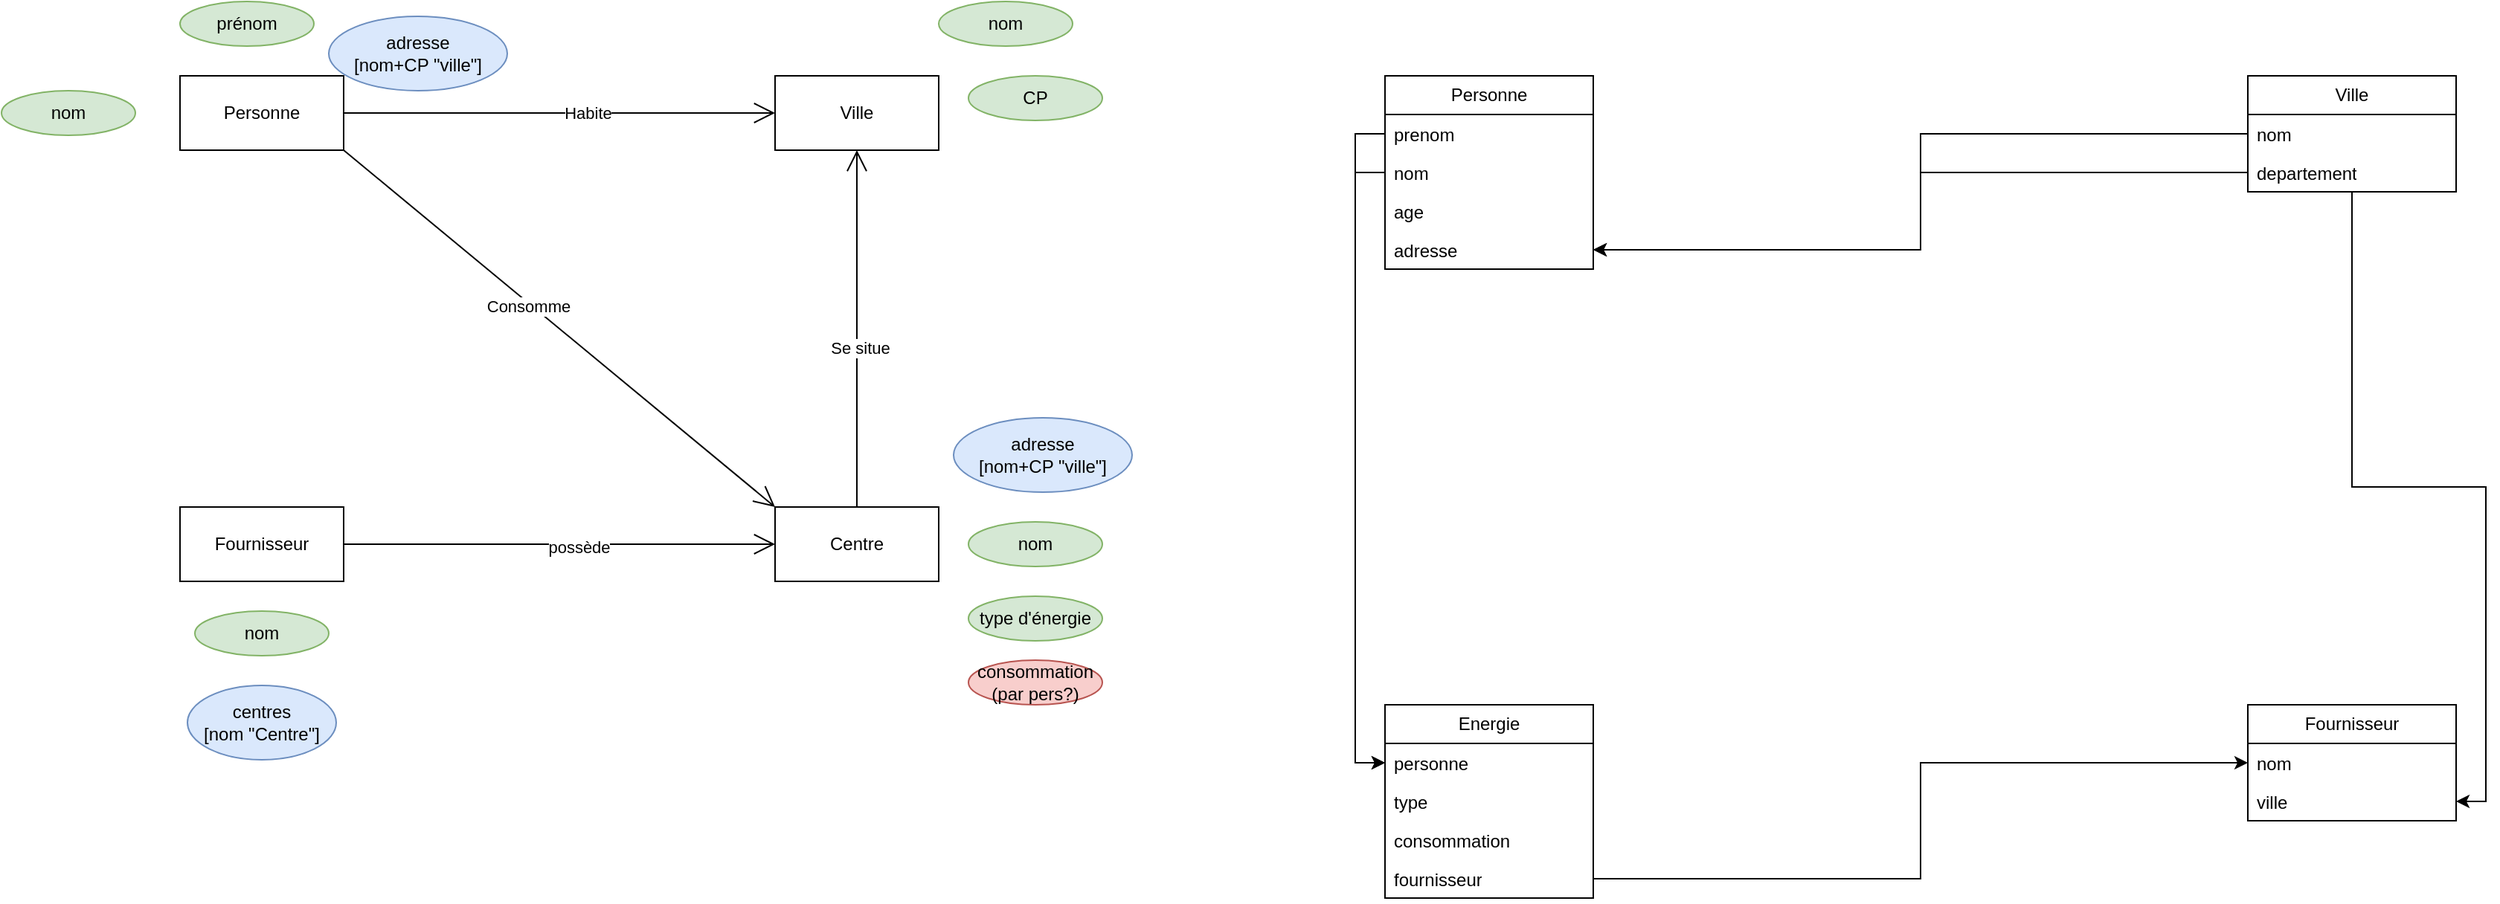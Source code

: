 <mxfile version="21.1.6" type="github">
  <diagram name="Page-1" id="uFc3wt5DRvpmi0hu2D3P">
    <mxGraphModel dx="2849" dy="549" grid="1" gridSize="10" guides="1" tooltips="1" connect="1" arrows="1" fold="1" page="1" pageScale="1" pageWidth="827" pageHeight="1169" math="0" shadow="0">
      <root>
        <mxCell id="0" />
        <mxCell id="1" parent="0" />
        <mxCell id="fsmJSEDjG4c9rynLM_BQ-1" value="Personne" style="swimlane;fontStyle=0;childLayout=stackLayout;horizontal=1;startSize=26;fillColor=none;horizontalStack=0;resizeParent=1;resizeParentMax=0;resizeLast=0;collapsible=1;marginBottom=0;whiteSpace=wrap;html=1;" vertex="1" parent="1">
          <mxGeometry x="40" y="100" width="140" height="130" as="geometry" />
        </mxCell>
        <mxCell id="fsmJSEDjG4c9rynLM_BQ-2" value="prenom" style="text;strokeColor=none;fillColor=none;align=left;verticalAlign=top;spacingLeft=4;spacingRight=4;overflow=hidden;rotatable=0;points=[[0,0.5],[1,0.5]];portConstraint=eastwest;whiteSpace=wrap;html=1;" vertex="1" parent="fsmJSEDjG4c9rynLM_BQ-1">
          <mxGeometry y="26" width="140" height="26" as="geometry" />
        </mxCell>
        <mxCell id="fsmJSEDjG4c9rynLM_BQ-5" value="nom" style="text;strokeColor=none;fillColor=none;align=left;verticalAlign=top;spacingLeft=4;spacingRight=4;overflow=hidden;rotatable=0;points=[[0,0.5],[1,0.5]];portConstraint=eastwest;whiteSpace=wrap;html=1;" vertex="1" parent="fsmJSEDjG4c9rynLM_BQ-1">
          <mxGeometry y="52" width="140" height="26" as="geometry" />
        </mxCell>
        <mxCell id="fsmJSEDjG4c9rynLM_BQ-3" value="age" style="text;strokeColor=none;fillColor=none;align=left;verticalAlign=top;spacingLeft=4;spacingRight=4;overflow=hidden;rotatable=0;points=[[0,0.5],[1,0.5]];portConstraint=eastwest;whiteSpace=wrap;html=1;" vertex="1" parent="fsmJSEDjG4c9rynLM_BQ-1">
          <mxGeometry y="78" width="140" height="26" as="geometry" />
        </mxCell>
        <mxCell id="fsmJSEDjG4c9rynLM_BQ-4" value="adresse" style="text;strokeColor=none;fillColor=none;align=left;verticalAlign=top;spacingLeft=4;spacingRight=4;overflow=hidden;rotatable=0;points=[[0,0.5],[1,0.5]];portConstraint=eastwest;whiteSpace=wrap;html=1;" vertex="1" parent="fsmJSEDjG4c9rynLM_BQ-1">
          <mxGeometry y="104" width="140" height="26" as="geometry" />
        </mxCell>
        <mxCell id="fsmJSEDjG4c9rynLM_BQ-6" value="Energie" style="swimlane;fontStyle=0;childLayout=stackLayout;horizontal=1;startSize=26;fillColor=none;horizontalStack=0;resizeParent=1;resizeParentMax=0;resizeLast=0;collapsible=1;marginBottom=0;whiteSpace=wrap;html=1;" vertex="1" parent="1">
          <mxGeometry x="40" y="523" width="140" height="130" as="geometry" />
        </mxCell>
        <mxCell id="fsmJSEDjG4c9rynLM_BQ-7" value="&lt;div&gt;personne&lt;/div&gt;&lt;div&gt;&lt;br&gt;&lt;/div&gt;" style="text;strokeColor=none;fillColor=none;align=left;verticalAlign=top;spacingLeft=4;spacingRight=4;overflow=hidden;rotatable=0;points=[[0,0.5],[1,0.5]];portConstraint=eastwest;whiteSpace=wrap;html=1;" vertex="1" parent="fsmJSEDjG4c9rynLM_BQ-6">
          <mxGeometry y="26" width="140" height="26" as="geometry" />
        </mxCell>
        <mxCell id="fsmJSEDjG4c9rynLM_BQ-21" value="type" style="text;strokeColor=none;fillColor=none;align=left;verticalAlign=top;spacingLeft=4;spacingRight=4;overflow=hidden;rotatable=0;points=[[0,0.5],[1,0.5]];portConstraint=eastwest;whiteSpace=wrap;html=1;" vertex="1" parent="fsmJSEDjG4c9rynLM_BQ-6">
          <mxGeometry y="52" width="140" height="26" as="geometry" />
        </mxCell>
        <mxCell id="fsmJSEDjG4c9rynLM_BQ-8" value="consommation" style="text;strokeColor=none;fillColor=none;align=left;verticalAlign=top;spacingLeft=4;spacingRight=4;overflow=hidden;rotatable=0;points=[[0,0.5],[1,0.5]];portConstraint=eastwest;whiteSpace=wrap;html=1;" vertex="1" parent="fsmJSEDjG4c9rynLM_BQ-6">
          <mxGeometry y="78" width="140" height="26" as="geometry" />
        </mxCell>
        <mxCell id="fsmJSEDjG4c9rynLM_BQ-9" value="fournisseur" style="text;strokeColor=none;fillColor=none;align=left;verticalAlign=top;spacingLeft=4;spacingRight=4;overflow=hidden;rotatable=0;points=[[0,0.5],[1,0.5]];portConstraint=eastwest;whiteSpace=wrap;html=1;" vertex="1" parent="fsmJSEDjG4c9rynLM_BQ-6">
          <mxGeometry y="104" width="140" height="26" as="geometry" />
        </mxCell>
        <mxCell id="fsmJSEDjG4c9rynLM_BQ-19" style="edgeStyle=orthogonalEdgeStyle;rounded=0;orthogonalLoop=1;jettySize=auto;html=1;entryX=1;entryY=0.5;entryDx=0;entryDy=0;" edge="1" parent="1" source="fsmJSEDjG4c9rynLM_BQ-10" target="fsmJSEDjG4c9rynLM_BQ-17">
          <mxGeometry relative="1" as="geometry" />
        </mxCell>
        <mxCell id="fsmJSEDjG4c9rynLM_BQ-10" value="Ville" style="swimlane;fontStyle=0;childLayout=stackLayout;horizontal=1;startSize=26;fillColor=none;horizontalStack=0;resizeParent=1;resizeParentMax=0;resizeLast=0;collapsible=1;marginBottom=0;whiteSpace=wrap;html=1;" vertex="1" parent="1">
          <mxGeometry x="620" y="100" width="140" height="78" as="geometry" />
        </mxCell>
        <mxCell id="fsmJSEDjG4c9rynLM_BQ-11" value="nom" style="text;strokeColor=none;fillColor=none;align=left;verticalAlign=top;spacingLeft=4;spacingRight=4;overflow=hidden;rotatable=0;points=[[0,0.5],[1,0.5]];portConstraint=eastwest;whiteSpace=wrap;html=1;" vertex="1" parent="fsmJSEDjG4c9rynLM_BQ-10">
          <mxGeometry y="26" width="140" height="26" as="geometry" />
        </mxCell>
        <mxCell id="fsmJSEDjG4c9rynLM_BQ-12" value="&lt;div&gt;departement&lt;/div&gt;&lt;div&gt;&lt;br&gt;&lt;/div&gt;" style="text;strokeColor=none;fillColor=none;align=left;verticalAlign=top;spacingLeft=4;spacingRight=4;overflow=hidden;rotatable=0;points=[[0,0.5],[1,0.5]];portConstraint=eastwest;whiteSpace=wrap;html=1;" vertex="1" parent="fsmJSEDjG4c9rynLM_BQ-10">
          <mxGeometry y="52" width="140" height="26" as="geometry" />
        </mxCell>
        <mxCell id="fsmJSEDjG4c9rynLM_BQ-15" value="Fournisseur" style="swimlane;fontStyle=0;childLayout=stackLayout;horizontal=1;startSize=26;fillColor=none;horizontalStack=0;resizeParent=1;resizeParentMax=0;resizeLast=0;collapsible=1;marginBottom=0;whiteSpace=wrap;html=1;" vertex="1" parent="1">
          <mxGeometry x="620" y="523" width="140" height="78" as="geometry" />
        </mxCell>
        <mxCell id="fsmJSEDjG4c9rynLM_BQ-16" value="nom" style="text;strokeColor=none;fillColor=none;align=left;verticalAlign=top;spacingLeft=4;spacingRight=4;overflow=hidden;rotatable=0;points=[[0,0.5],[1,0.5]];portConstraint=eastwest;whiteSpace=wrap;html=1;" vertex="1" parent="fsmJSEDjG4c9rynLM_BQ-15">
          <mxGeometry y="26" width="140" height="26" as="geometry" />
        </mxCell>
        <mxCell id="fsmJSEDjG4c9rynLM_BQ-17" value="ville" style="text;strokeColor=none;fillColor=none;align=left;verticalAlign=top;spacingLeft=4;spacingRight=4;overflow=hidden;rotatable=0;points=[[0,0.5],[1,0.5]];portConstraint=eastwest;whiteSpace=wrap;html=1;" vertex="1" parent="fsmJSEDjG4c9rynLM_BQ-15">
          <mxGeometry y="52" width="140" height="26" as="geometry" />
        </mxCell>
        <mxCell id="fsmJSEDjG4c9rynLM_BQ-20" style="edgeStyle=orthogonalEdgeStyle;rounded=0;orthogonalLoop=1;jettySize=auto;html=1;entryX=0;entryY=0.5;entryDx=0;entryDy=0;" edge="1" parent="1" source="fsmJSEDjG4c9rynLM_BQ-9" target="fsmJSEDjG4c9rynLM_BQ-16">
          <mxGeometry relative="1" as="geometry" />
        </mxCell>
        <mxCell id="fsmJSEDjG4c9rynLM_BQ-22" style="edgeStyle=orthogonalEdgeStyle;rounded=0;orthogonalLoop=1;jettySize=auto;html=1;entryX=0;entryY=0.5;entryDx=0;entryDy=0;" edge="1" parent="1" source="fsmJSEDjG4c9rynLM_BQ-2" target="fsmJSEDjG4c9rynLM_BQ-7">
          <mxGeometry relative="1" as="geometry" />
        </mxCell>
        <mxCell id="fsmJSEDjG4c9rynLM_BQ-23" style="edgeStyle=orthogonalEdgeStyle;rounded=0;orthogonalLoop=1;jettySize=auto;html=1;entryX=0;entryY=0.5;entryDx=0;entryDy=0;" edge="1" parent="1" source="fsmJSEDjG4c9rynLM_BQ-5" target="fsmJSEDjG4c9rynLM_BQ-7">
          <mxGeometry relative="1" as="geometry" />
        </mxCell>
        <mxCell id="fsmJSEDjG4c9rynLM_BQ-24" style="edgeStyle=orthogonalEdgeStyle;rounded=0;orthogonalLoop=1;jettySize=auto;html=1;entryX=1;entryY=0.5;entryDx=0;entryDy=0;" edge="1" parent="1" source="fsmJSEDjG4c9rynLM_BQ-11" target="fsmJSEDjG4c9rynLM_BQ-4">
          <mxGeometry relative="1" as="geometry" />
        </mxCell>
        <mxCell id="fsmJSEDjG4c9rynLM_BQ-25" style="edgeStyle=orthogonalEdgeStyle;rounded=0;orthogonalLoop=1;jettySize=auto;html=1;entryX=1;entryY=0.5;entryDx=0;entryDy=0;" edge="1" parent="1" source="fsmJSEDjG4c9rynLM_BQ-12" target="fsmJSEDjG4c9rynLM_BQ-4">
          <mxGeometry relative="1" as="geometry" />
        </mxCell>
        <mxCell id="fsmJSEDjG4c9rynLM_BQ-27" value="&lt;div&gt;Ville&lt;/div&gt;" style="html=1;whiteSpace=wrap;" vertex="1" parent="1">
          <mxGeometry x="-370" y="100" width="110" height="50" as="geometry" />
        </mxCell>
        <mxCell id="fsmJSEDjG4c9rynLM_BQ-28" value="Centre" style="html=1;whiteSpace=wrap;" vertex="1" parent="1">
          <mxGeometry x="-370" y="390" width="110" height="50" as="geometry" />
        </mxCell>
        <mxCell id="fsmJSEDjG4c9rynLM_BQ-29" value="&lt;div&gt;Fournisseur&lt;/div&gt;" style="html=1;whiteSpace=wrap;" vertex="1" parent="1">
          <mxGeometry x="-770" y="390" width="110" height="50" as="geometry" />
        </mxCell>
        <mxCell id="fsmJSEDjG4c9rynLM_BQ-30" value="&lt;div&gt;Personne&lt;/div&gt;" style="html=1;whiteSpace=wrap;" vertex="1" parent="1">
          <mxGeometry x="-770" y="100" width="110" height="50" as="geometry" />
        </mxCell>
        <mxCell id="fsmJSEDjG4c9rynLM_BQ-31" value="" style="endArrow=open;endFill=1;endSize=12;html=1;rounded=0;exitX=1;exitY=1;exitDx=0;exitDy=0;entryX=0;entryY=0;entryDx=0;entryDy=0;" edge="1" parent="1" source="fsmJSEDjG4c9rynLM_BQ-30" target="fsmJSEDjG4c9rynLM_BQ-28">
          <mxGeometry width="160" relative="1" as="geometry">
            <mxPoint x="-640" y="240" as="sourcePoint" />
            <mxPoint x="-480" y="240" as="targetPoint" />
          </mxGeometry>
        </mxCell>
        <mxCell id="fsmJSEDjG4c9rynLM_BQ-35" value="&lt;div&gt;Consomme&lt;/div&gt;" style="edgeLabel;html=1;align=center;verticalAlign=middle;resizable=0;points=[];" vertex="1" connectable="0" parent="fsmJSEDjG4c9rynLM_BQ-31">
          <mxGeometry x="-0.137" y="-2" relative="1" as="geometry">
            <mxPoint as="offset" />
          </mxGeometry>
        </mxCell>
        <mxCell id="fsmJSEDjG4c9rynLM_BQ-33" value="" style="endArrow=open;endFill=1;endSize=12;html=1;rounded=0;exitX=1;exitY=0.5;exitDx=0;exitDy=0;entryX=0;entryY=0.5;entryDx=0;entryDy=0;" edge="1" parent="1" source="fsmJSEDjG4c9rynLM_BQ-30" target="fsmJSEDjG4c9rynLM_BQ-27">
          <mxGeometry width="160" relative="1" as="geometry">
            <mxPoint x="-630" y="120" as="sourcePoint" />
            <mxPoint x="-470" y="120" as="targetPoint" />
          </mxGeometry>
        </mxCell>
        <mxCell id="fsmJSEDjG4c9rynLM_BQ-36" value="Habite" style="edgeLabel;html=1;align=center;verticalAlign=middle;resizable=0;points=[];" vertex="1" connectable="0" parent="fsmJSEDjG4c9rynLM_BQ-33">
          <mxGeometry x="0.131" relative="1" as="geometry">
            <mxPoint as="offset" />
          </mxGeometry>
        </mxCell>
        <mxCell id="fsmJSEDjG4c9rynLM_BQ-37" value="" style="endArrow=open;endFill=1;endSize=12;html=1;rounded=0;exitX=1;exitY=0.5;exitDx=0;exitDy=0;entryX=0;entryY=0.5;entryDx=0;entryDy=0;" edge="1" parent="1" source="fsmJSEDjG4c9rynLM_BQ-29" target="fsmJSEDjG4c9rynLM_BQ-28">
          <mxGeometry width="160" relative="1" as="geometry">
            <mxPoint x="-620" y="380" as="sourcePoint" />
            <mxPoint x="-460" y="380" as="targetPoint" />
          </mxGeometry>
        </mxCell>
        <mxCell id="fsmJSEDjG4c9rynLM_BQ-40" value="possède" style="edgeLabel;html=1;align=center;verticalAlign=middle;resizable=0;points=[];" vertex="1" connectable="0" parent="fsmJSEDjG4c9rynLM_BQ-37">
          <mxGeometry x="0.09" y="-2" relative="1" as="geometry">
            <mxPoint as="offset" />
          </mxGeometry>
        </mxCell>
        <mxCell id="fsmJSEDjG4c9rynLM_BQ-38" value="" style="endArrow=open;endFill=1;endSize=12;html=1;rounded=0;entryX=0.5;entryY=1;entryDx=0;entryDy=0;exitX=0.5;exitY=0;exitDx=0;exitDy=0;" edge="1" parent="1" source="fsmJSEDjG4c9rynLM_BQ-28" target="fsmJSEDjG4c9rynLM_BQ-27">
          <mxGeometry width="160" relative="1" as="geometry">
            <mxPoint x="-610" y="320" as="sourcePoint" />
            <mxPoint x="-450" y="320" as="targetPoint" />
          </mxGeometry>
        </mxCell>
        <mxCell id="fsmJSEDjG4c9rynLM_BQ-39" value="Se situe" style="edgeLabel;html=1;align=center;verticalAlign=middle;resizable=0;points=[];" vertex="1" connectable="0" parent="fsmJSEDjG4c9rynLM_BQ-38">
          <mxGeometry x="-0.108" y="-2" relative="1" as="geometry">
            <mxPoint as="offset" />
          </mxGeometry>
        </mxCell>
        <mxCell id="fsmJSEDjG4c9rynLM_BQ-41" value="prénom" style="ellipse;whiteSpace=wrap;html=1;fillColor=#d5e8d4;strokeColor=#82b366;" vertex="1" parent="1">
          <mxGeometry x="-770" y="50" width="90" height="30" as="geometry" />
        </mxCell>
        <mxCell id="fsmJSEDjG4c9rynLM_BQ-42" value="nom" style="ellipse;whiteSpace=wrap;html=1;fillColor=#d5e8d4;strokeColor=#82b366;" vertex="1" parent="1">
          <mxGeometry x="-890" y="110" width="90" height="30" as="geometry" />
        </mxCell>
        <mxCell id="fsmJSEDjG4c9rynLM_BQ-45" value="consommation (par pers?)" style="ellipse;whiteSpace=wrap;html=1;fillColor=#f8cecc;strokeColor=#b85450;" vertex="1" parent="1">
          <mxGeometry x="-240" y="493" width="90" height="30" as="geometry" />
        </mxCell>
        <mxCell id="fsmJSEDjG4c9rynLM_BQ-46" value="nom" style="ellipse;whiteSpace=wrap;html=1;fillColor=#d5e8d4;strokeColor=#82b366;" vertex="1" parent="1">
          <mxGeometry x="-760" y="460" width="90" height="30" as="geometry" />
        </mxCell>
        <mxCell id="fsmJSEDjG4c9rynLM_BQ-47" value="type d&#39;énergie" style="ellipse;whiteSpace=wrap;html=1;fillColor=#d5e8d4;strokeColor=#82b366;" vertex="1" parent="1">
          <mxGeometry x="-240" y="450" width="90" height="30" as="geometry" />
        </mxCell>
        <mxCell id="fsmJSEDjG4c9rynLM_BQ-48" value="CP" style="ellipse;whiteSpace=wrap;html=1;fillColor=#d5e8d4;strokeColor=#82b366;" vertex="1" parent="1">
          <mxGeometry x="-240" y="100" width="90" height="30" as="geometry" />
        </mxCell>
        <mxCell id="fsmJSEDjG4c9rynLM_BQ-49" value="nom" style="ellipse;whiteSpace=wrap;html=1;fillColor=#d5e8d4;strokeColor=#82b366;" vertex="1" parent="1">
          <mxGeometry x="-260" y="50" width="90" height="30" as="geometry" />
        </mxCell>
        <mxCell id="fsmJSEDjG4c9rynLM_BQ-51" value="nom" style="ellipse;whiteSpace=wrap;html=1;fillColor=#d5e8d4;strokeColor=#82b366;" vertex="1" parent="1">
          <mxGeometry x="-240" y="400" width="90" height="30" as="geometry" />
        </mxCell>
        <mxCell id="fsmJSEDjG4c9rynLM_BQ-52" value="&lt;div&gt;adresse&lt;/div&gt;&lt;div&gt;[nom+CP &quot;ville&quot;]&lt;br&gt;&lt;/div&gt;" style="ellipse;whiteSpace=wrap;html=1;fillColor=#dae8fc;strokeColor=#6c8ebf;" vertex="1" parent="1">
          <mxGeometry x="-670" y="60" width="120" height="50" as="geometry" />
        </mxCell>
        <mxCell id="fsmJSEDjG4c9rynLM_BQ-54" value="&lt;div&gt;centres&lt;/div&gt;&lt;div&gt;[nom &quot;Centre&quot;]&lt;br&gt;&lt;/div&gt;" style="ellipse;whiteSpace=wrap;html=1;fillColor=#dae8fc;strokeColor=#6c8ebf;" vertex="1" parent="1">
          <mxGeometry x="-765" y="510" width="100" height="50" as="geometry" />
        </mxCell>
        <mxCell id="fsmJSEDjG4c9rynLM_BQ-55" value="&lt;div&gt;adresse&lt;/div&gt;&lt;div&gt;[nom+CP &quot;ville&quot;]&lt;br&gt;&lt;/div&gt;" style="ellipse;whiteSpace=wrap;html=1;fillColor=#dae8fc;strokeColor=#6c8ebf;" vertex="1" parent="1">
          <mxGeometry x="-250" y="330" width="120" height="50" as="geometry" />
        </mxCell>
      </root>
    </mxGraphModel>
  </diagram>
</mxfile>
